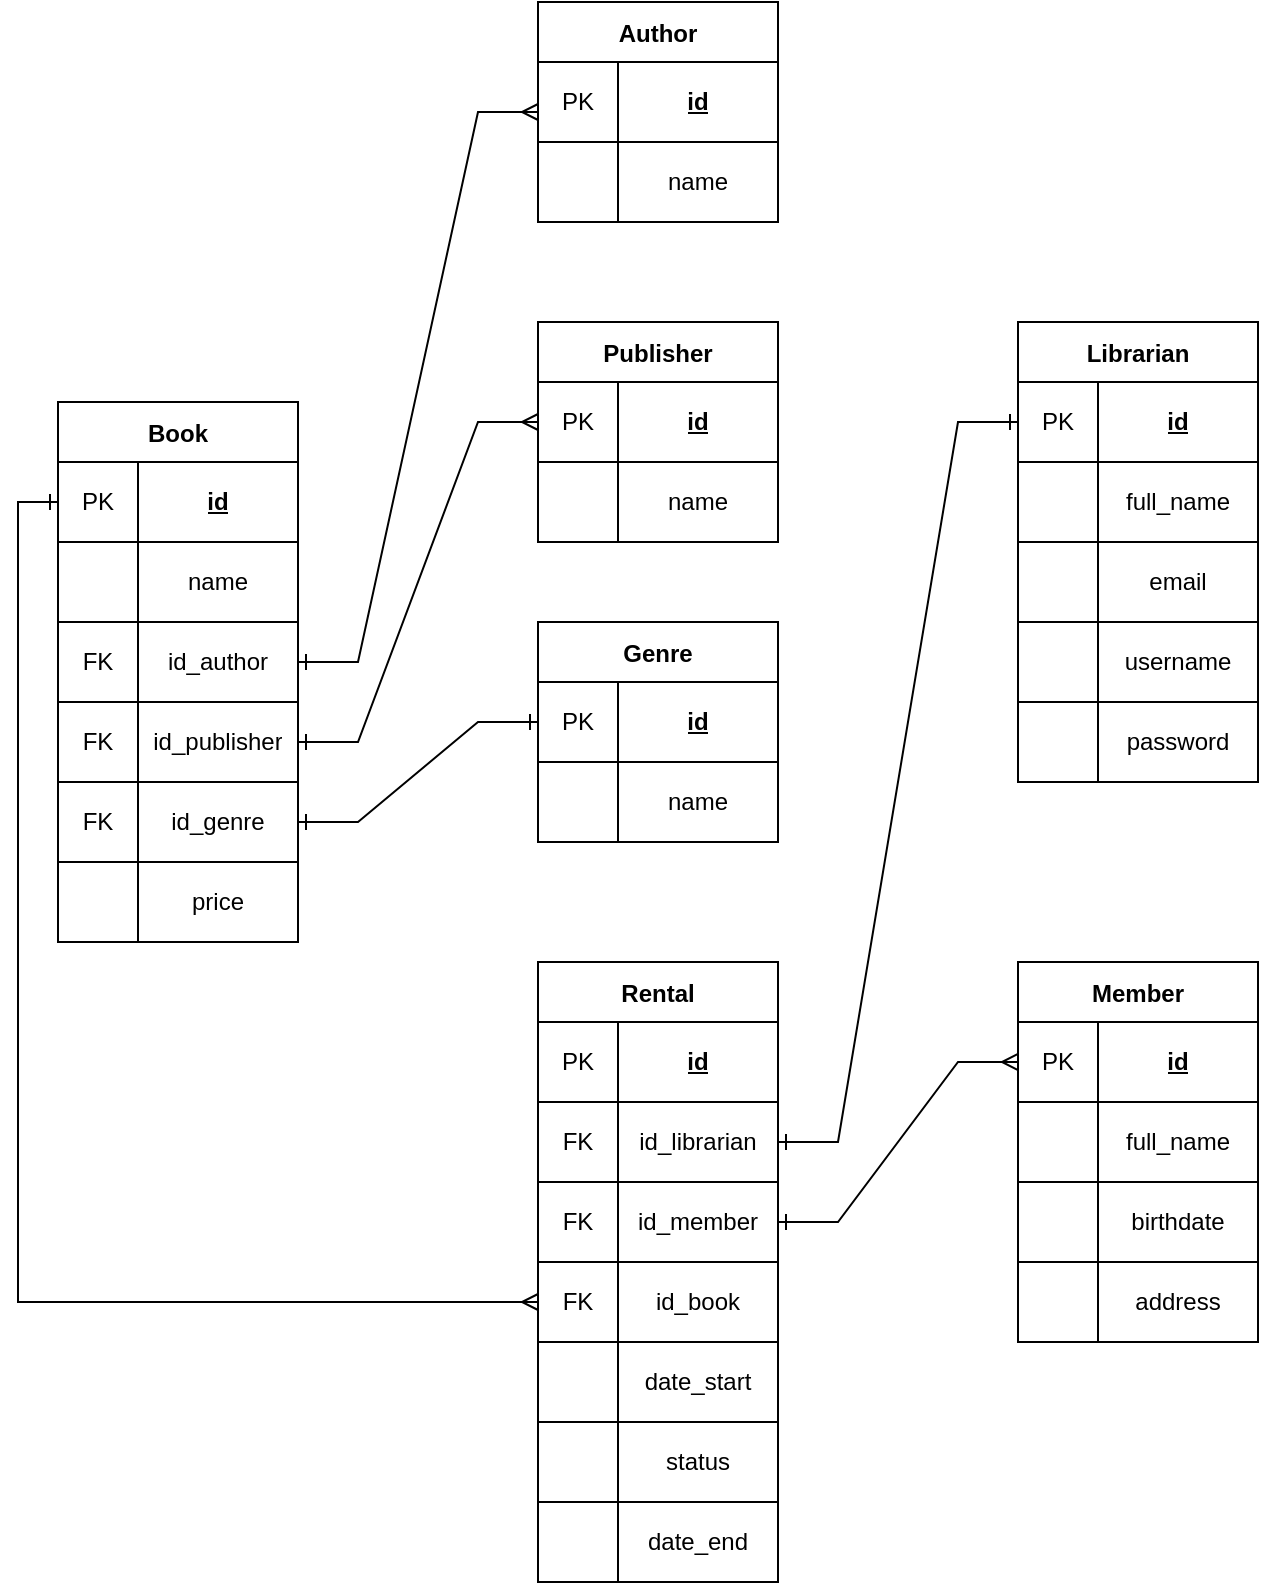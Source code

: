<mxfile version="20.4.1" type="device"><diagram id="Ep3wGumcbn1RqMEtexqG" name="Page-1"><mxGraphModel dx="1106" dy="617" grid="1" gridSize="10" guides="1" tooltips="1" connect="1" arrows="1" fold="1" page="1" pageScale="1" pageWidth="850" pageHeight="1100" math="0" shadow="0"><root><mxCell id="0"/><mxCell id="1" parent="0"/><mxCell id="uLtLJT_Nbflj9jhbAeIw-1" value="Book" style="shape=table;startSize=30;container=1;collapsible=0;childLayout=tableLayout;fontStyle=1;align=center;" vertex="1" parent="1"><mxGeometry x="80" y="480" width="120" height="270" as="geometry"/></mxCell><mxCell id="uLtLJT_Nbflj9jhbAeIw-2" value="" style="shape=tableRow;horizontal=0;startSize=0;swimlaneHead=0;swimlaneBody=0;top=0;left=0;bottom=0;right=0;collapsible=0;dropTarget=0;fillColor=none;points=[[0,0.5],[1,0.5]];portConstraint=eastwest;" vertex="1" parent="uLtLJT_Nbflj9jhbAeIw-1"><mxGeometry y="30" width="120" height="40" as="geometry"/></mxCell><mxCell id="uLtLJT_Nbflj9jhbAeIw-3" value="PK" style="shape=partialRectangle;html=1;whiteSpace=wrap;connectable=0;fillColor=none;top=0;left=0;bottom=0;right=0;overflow=hidden;" vertex="1" parent="uLtLJT_Nbflj9jhbAeIw-2"><mxGeometry width="40" height="40" as="geometry"><mxRectangle width="40" height="40" as="alternateBounds"/></mxGeometry></mxCell><mxCell id="uLtLJT_Nbflj9jhbAeIw-4" value="&lt;u&gt;id&lt;/u&gt;" style="shape=partialRectangle;html=1;whiteSpace=wrap;connectable=0;fillColor=none;top=0;left=0;bottom=0;right=0;overflow=hidden;fontStyle=1" vertex="1" parent="uLtLJT_Nbflj9jhbAeIw-2"><mxGeometry x="40" width="80" height="40" as="geometry"><mxRectangle width="80" height="40" as="alternateBounds"/></mxGeometry></mxCell><mxCell id="uLtLJT_Nbflj9jhbAeIw-137" value="" style="shape=tableRow;horizontal=0;startSize=0;swimlaneHead=0;swimlaneBody=0;top=0;left=0;bottom=0;right=0;collapsible=0;dropTarget=0;fillColor=none;points=[[0,0.5],[1,0.5]];portConstraint=eastwest;" vertex="1" parent="uLtLJT_Nbflj9jhbAeIw-1"><mxGeometry y="70" width="120" height="40" as="geometry"/></mxCell><mxCell id="uLtLJT_Nbflj9jhbAeIw-138" value="" style="shape=partialRectangle;html=1;whiteSpace=wrap;connectable=0;fillColor=none;top=0;left=0;bottom=0;right=0;overflow=hidden;" vertex="1" parent="uLtLJT_Nbflj9jhbAeIw-137"><mxGeometry width="40" height="40" as="geometry"><mxRectangle width="40" height="40" as="alternateBounds"/></mxGeometry></mxCell><mxCell id="uLtLJT_Nbflj9jhbAeIw-139" value="name" style="shape=partialRectangle;html=1;whiteSpace=wrap;connectable=0;fillColor=none;top=0;left=0;bottom=0;right=0;overflow=hidden;" vertex="1" parent="uLtLJT_Nbflj9jhbAeIw-137"><mxGeometry x="40" width="80" height="40" as="geometry"><mxRectangle width="80" height="40" as="alternateBounds"/></mxGeometry></mxCell><mxCell id="uLtLJT_Nbflj9jhbAeIw-10" value="" style="shape=tableRow;horizontal=0;startSize=0;swimlaneHead=0;swimlaneBody=0;top=0;left=0;bottom=0;right=0;collapsible=0;dropTarget=0;fillColor=none;points=[[0,0.5],[1,0.5]];portConstraint=eastwest;" vertex="1" parent="uLtLJT_Nbflj9jhbAeIw-1"><mxGeometry y="110" width="120" height="40" as="geometry"/></mxCell><mxCell id="uLtLJT_Nbflj9jhbAeIw-11" value="FK" style="shape=partialRectangle;html=1;whiteSpace=wrap;connectable=0;fillColor=none;top=0;left=0;bottom=0;right=0;overflow=hidden;" vertex="1" parent="uLtLJT_Nbflj9jhbAeIw-10"><mxGeometry width="40" height="40" as="geometry"><mxRectangle width="40" height="40" as="alternateBounds"/></mxGeometry></mxCell><mxCell id="uLtLJT_Nbflj9jhbAeIw-12" value="id_author" style="shape=partialRectangle;html=1;whiteSpace=wrap;connectable=0;fillColor=none;top=0;left=0;bottom=0;right=0;overflow=hidden;" vertex="1" parent="uLtLJT_Nbflj9jhbAeIw-10"><mxGeometry x="40" width="80" height="40" as="geometry"><mxRectangle width="80" height="40" as="alternateBounds"/></mxGeometry></mxCell><mxCell id="uLtLJT_Nbflj9jhbAeIw-14" style="shape=tableRow;horizontal=0;startSize=0;swimlaneHead=0;swimlaneBody=0;top=0;left=0;bottom=0;right=0;collapsible=0;dropTarget=0;fillColor=none;points=[[0,0.5],[1,0.5]];portConstraint=eastwest;" vertex="1" parent="uLtLJT_Nbflj9jhbAeIw-1"><mxGeometry y="150" width="120" height="40" as="geometry"/></mxCell><mxCell id="uLtLJT_Nbflj9jhbAeIw-15" value="FK" style="shape=partialRectangle;html=1;whiteSpace=wrap;connectable=0;fillColor=none;top=0;left=0;bottom=0;right=0;overflow=hidden;" vertex="1" parent="uLtLJT_Nbflj9jhbAeIw-14"><mxGeometry width="40" height="40" as="geometry"><mxRectangle width="40" height="40" as="alternateBounds"/></mxGeometry></mxCell><mxCell id="uLtLJT_Nbflj9jhbAeIw-16" value="id_publisher" style="shape=partialRectangle;html=1;whiteSpace=wrap;connectable=0;fillColor=none;top=0;left=0;bottom=0;right=0;overflow=hidden;" vertex="1" parent="uLtLJT_Nbflj9jhbAeIw-14"><mxGeometry x="40" width="80" height="40" as="geometry"><mxRectangle width="80" height="40" as="alternateBounds"/></mxGeometry></mxCell><mxCell id="uLtLJT_Nbflj9jhbAeIw-17" style="shape=tableRow;horizontal=0;startSize=0;swimlaneHead=0;swimlaneBody=0;top=0;left=0;bottom=0;right=0;collapsible=0;dropTarget=0;fillColor=none;points=[[0,0.5],[1,0.5]];portConstraint=eastwest;" vertex="1" parent="uLtLJT_Nbflj9jhbAeIw-1"><mxGeometry y="190" width="120" height="40" as="geometry"/></mxCell><mxCell id="uLtLJT_Nbflj9jhbAeIw-18" value="FK" style="shape=partialRectangle;html=1;whiteSpace=wrap;connectable=0;fillColor=none;top=0;left=0;bottom=0;right=0;overflow=hidden;" vertex="1" parent="uLtLJT_Nbflj9jhbAeIw-17"><mxGeometry width="40" height="40" as="geometry"><mxRectangle width="40" height="40" as="alternateBounds"/></mxGeometry></mxCell><mxCell id="uLtLJT_Nbflj9jhbAeIw-19" value="id_genre" style="shape=partialRectangle;html=1;whiteSpace=wrap;connectable=0;fillColor=none;top=0;left=0;bottom=0;right=0;overflow=hidden;" vertex="1" parent="uLtLJT_Nbflj9jhbAeIw-17"><mxGeometry x="40" width="80" height="40" as="geometry"><mxRectangle width="80" height="40" as="alternateBounds"/></mxGeometry></mxCell><mxCell id="uLtLJT_Nbflj9jhbAeIw-20" style="shape=tableRow;horizontal=0;startSize=0;swimlaneHead=0;swimlaneBody=0;top=0;left=0;bottom=0;right=0;collapsible=0;dropTarget=0;fillColor=none;points=[[0,0.5],[1,0.5]];portConstraint=eastwest;" vertex="1" parent="uLtLJT_Nbflj9jhbAeIw-1"><mxGeometry y="230" width="120" height="40" as="geometry"/></mxCell><mxCell id="uLtLJT_Nbflj9jhbAeIw-21" style="shape=partialRectangle;html=1;whiteSpace=wrap;connectable=0;fillColor=none;top=0;left=0;bottom=0;right=0;overflow=hidden;" vertex="1" parent="uLtLJT_Nbflj9jhbAeIw-20"><mxGeometry width="40" height="40" as="geometry"><mxRectangle width="40" height="40" as="alternateBounds"/></mxGeometry></mxCell><mxCell id="uLtLJT_Nbflj9jhbAeIw-22" value="price" style="shape=partialRectangle;html=1;whiteSpace=wrap;connectable=0;fillColor=none;top=0;left=0;bottom=0;right=0;overflow=hidden;" vertex="1" parent="uLtLJT_Nbflj9jhbAeIw-20"><mxGeometry x="40" width="80" height="40" as="geometry"><mxRectangle width="80" height="40" as="alternateBounds"/></mxGeometry></mxCell><mxCell id="uLtLJT_Nbflj9jhbAeIw-91" style="edgeStyle=entityRelationEdgeStyle;rounded=0;orthogonalLoop=1;jettySize=auto;html=1;exitX=0;exitY=0.5;exitDx=0;exitDy=0;entryX=1;entryY=0.5;entryDx=0;entryDy=0;endArrow=ERone;endFill=0;startArrow=ERmany;startFill=0;" edge="1" parent="1" source="uLtLJT_Nbflj9jhbAeIw-36" target="uLtLJT_Nbflj9jhbAeIw-10"><mxGeometry relative="1" as="geometry"/></mxCell><mxCell id="uLtLJT_Nbflj9jhbAeIw-36" value="Author" style="shape=table;startSize=30;container=1;collapsible=0;childLayout=tableLayout;fontStyle=1;align=center;" vertex="1" parent="1"><mxGeometry x="320" y="280" width="120" height="110" as="geometry"/></mxCell><mxCell id="uLtLJT_Nbflj9jhbAeIw-37" value="" style="shape=tableRow;horizontal=0;startSize=0;swimlaneHead=0;swimlaneBody=0;top=0;left=0;bottom=0;right=0;collapsible=0;dropTarget=0;fillColor=none;points=[[0,0.5],[1,0.5]];portConstraint=eastwest;" vertex="1" parent="uLtLJT_Nbflj9jhbAeIw-36"><mxGeometry y="30" width="120" height="40" as="geometry"/></mxCell><mxCell id="uLtLJT_Nbflj9jhbAeIw-38" value="PK" style="shape=partialRectangle;html=1;whiteSpace=wrap;connectable=0;fillColor=none;top=0;left=0;bottom=0;right=0;overflow=hidden;" vertex="1" parent="uLtLJT_Nbflj9jhbAeIw-37"><mxGeometry width="40" height="40" as="geometry"><mxRectangle width="40" height="40" as="alternateBounds"/></mxGeometry></mxCell><mxCell id="uLtLJT_Nbflj9jhbAeIw-39" value="&lt;u&gt;id&lt;/u&gt;" style="shape=partialRectangle;html=1;whiteSpace=wrap;connectable=0;fillColor=none;top=0;left=0;bottom=0;right=0;overflow=hidden;fontStyle=1" vertex="1" parent="uLtLJT_Nbflj9jhbAeIw-37"><mxGeometry x="40" width="80" height="40" as="geometry"><mxRectangle width="80" height="40" as="alternateBounds"/></mxGeometry></mxCell><mxCell id="uLtLJT_Nbflj9jhbAeIw-40" value="" style="shape=tableRow;horizontal=0;startSize=0;swimlaneHead=0;swimlaneBody=0;top=0;left=0;bottom=0;right=0;collapsible=0;dropTarget=0;fillColor=none;points=[[0,0.5],[1,0.5]];portConstraint=eastwest;" vertex="1" parent="uLtLJT_Nbflj9jhbAeIw-36"><mxGeometry y="70" width="120" height="40" as="geometry"/></mxCell><mxCell id="uLtLJT_Nbflj9jhbAeIw-41" value="" style="shape=partialRectangle;html=1;whiteSpace=wrap;connectable=0;fillColor=none;top=0;left=0;bottom=0;right=0;overflow=hidden;" vertex="1" parent="uLtLJT_Nbflj9jhbAeIw-40"><mxGeometry width="40" height="40" as="geometry"><mxRectangle width="40" height="40" as="alternateBounds"/></mxGeometry></mxCell><mxCell id="uLtLJT_Nbflj9jhbAeIw-42" value="name" style="shape=partialRectangle;html=1;whiteSpace=wrap;connectable=0;fillColor=none;top=0;left=0;bottom=0;right=0;overflow=hidden;" vertex="1" parent="uLtLJT_Nbflj9jhbAeIw-40"><mxGeometry x="40" width="80" height="40" as="geometry"><mxRectangle width="80" height="40" as="alternateBounds"/></mxGeometry></mxCell><mxCell id="uLtLJT_Nbflj9jhbAeIw-55" value="Publisher" style="shape=table;startSize=30;container=1;collapsible=0;childLayout=tableLayout;fontStyle=1;align=center;" vertex="1" parent="1"><mxGeometry x="320" y="440" width="120" height="110" as="geometry"/></mxCell><mxCell id="uLtLJT_Nbflj9jhbAeIw-56" value="" style="shape=tableRow;horizontal=0;startSize=0;swimlaneHead=0;swimlaneBody=0;top=0;left=0;bottom=0;right=0;collapsible=0;dropTarget=0;fillColor=none;points=[[0,0.5],[1,0.5]];portConstraint=eastwest;" vertex="1" parent="uLtLJT_Nbflj9jhbAeIw-55"><mxGeometry y="30" width="120" height="40" as="geometry"/></mxCell><mxCell id="uLtLJT_Nbflj9jhbAeIw-57" value="PK" style="shape=partialRectangle;html=1;whiteSpace=wrap;connectable=0;fillColor=none;top=0;left=0;bottom=0;right=0;overflow=hidden;" vertex="1" parent="uLtLJT_Nbflj9jhbAeIw-56"><mxGeometry width="40" height="40" as="geometry"><mxRectangle width="40" height="40" as="alternateBounds"/></mxGeometry></mxCell><mxCell id="uLtLJT_Nbflj9jhbAeIw-58" value="&lt;u&gt;id&lt;/u&gt;" style="shape=partialRectangle;html=1;whiteSpace=wrap;connectable=0;fillColor=none;top=0;left=0;bottom=0;right=0;overflow=hidden;fontStyle=1" vertex="1" parent="uLtLJT_Nbflj9jhbAeIw-56"><mxGeometry x="40" width="80" height="40" as="geometry"><mxRectangle width="80" height="40" as="alternateBounds"/></mxGeometry></mxCell><mxCell id="uLtLJT_Nbflj9jhbAeIw-59" value="" style="shape=tableRow;horizontal=0;startSize=0;swimlaneHead=0;swimlaneBody=0;top=0;left=0;bottom=0;right=0;collapsible=0;dropTarget=0;fillColor=none;points=[[0,0.5],[1,0.5]];portConstraint=eastwest;" vertex="1" parent="uLtLJT_Nbflj9jhbAeIw-55"><mxGeometry y="70" width="120" height="40" as="geometry"/></mxCell><mxCell id="uLtLJT_Nbflj9jhbAeIw-60" value="" style="shape=partialRectangle;html=1;whiteSpace=wrap;connectable=0;fillColor=none;top=0;left=0;bottom=0;right=0;overflow=hidden;" vertex="1" parent="uLtLJT_Nbflj9jhbAeIw-59"><mxGeometry width="40" height="40" as="geometry"><mxRectangle width="40" height="40" as="alternateBounds"/></mxGeometry></mxCell><mxCell id="uLtLJT_Nbflj9jhbAeIw-61" value="name" style="shape=partialRectangle;html=1;whiteSpace=wrap;connectable=0;fillColor=none;top=0;left=0;bottom=0;right=0;overflow=hidden;" vertex="1" parent="uLtLJT_Nbflj9jhbAeIw-59"><mxGeometry x="40" width="80" height="40" as="geometry"><mxRectangle width="80" height="40" as="alternateBounds"/></mxGeometry></mxCell><mxCell id="uLtLJT_Nbflj9jhbAeIw-62" value="Genre" style="shape=table;startSize=30;container=1;collapsible=0;childLayout=tableLayout;fontStyle=1;align=center;" vertex="1" parent="1"><mxGeometry x="320" y="590" width="120" height="110" as="geometry"/></mxCell><mxCell id="uLtLJT_Nbflj9jhbAeIw-63" value="" style="shape=tableRow;horizontal=0;startSize=0;swimlaneHead=0;swimlaneBody=0;top=0;left=0;bottom=0;right=0;collapsible=0;dropTarget=0;fillColor=none;points=[[0,0.5],[1,0.5]];portConstraint=eastwest;" vertex="1" parent="uLtLJT_Nbflj9jhbAeIw-62"><mxGeometry y="30" width="120" height="40" as="geometry"/></mxCell><mxCell id="uLtLJT_Nbflj9jhbAeIw-64" value="PK" style="shape=partialRectangle;html=1;whiteSpace=wrap;connectable=0;fillColor=none;top=0;left=0;bottom=0;right=0;overflow=hidden;" vertex="1" parent="uLtLJT_Nbflj9jhbAeIw-63"><mxGeometry width="40" height="40" as="geometry"><mxRectangle width="40" height="40" as="alternateBounds"/></mxGeometry></mxCell><mxCell id="uLtLJT_Nbflj9jhbAeIw-65" value="&lt;u&gt;id&lt;/u&gt;" style="shape=partialRectangle;html=1;whiteSpace=wrap;connectable=0;fillColor=none;top=0;left=0;bottom=0;right=0;overflow=hidden;fontStyle=1" vertex="1" parent="uLtLJT_Nbflj9jhbAeIw-63"><mxGeometry x="40" width="80" height="40" as="geometry"><mxRectangle width="80" height="40" as="alternateBounds"/></mxGeometry></mxCell><mxCell id="uLtLJT_Nbflj9jhbAeIw-66" value="" style="shape=tableRow;horizontal=0;startSize=0;swimlaneHead=0;swimlaneBody=0;top=0;left=0;bottom=0;right=0;collapsible=0;dropTarget=0;fillColor=none;points=[[0,0.5],[1,0.5]];portConstraint=eastwest;" vertex="1" parent="uLtLJT_Nbflj9jhbAeIw-62"><mxGeometry y="70" width="120" height="40" as="geometry"/></mxCell><mxCell id="uLtLJT_Nbflj9jhbAeIw-67" value="" style="shape=partialRectangle;html=1;whiteSpace=wrap;connectable=0;fillColor=none;top=0;left=0;bottom=0;right=0;overflow=hidden;" vertex="1" parent="uLtLJT_Nbflj9jhbAeIw-66"><mxGeometry width="40" height="40" as="geometry"><mxRectangle width="40" height="40" as="alternateBounds"/></mxGeometry></mxCell><mxCell id="uLtLJT_Nbflj9jhbAeIw-68" value="name" style="shape=partialRectangle;html=1;whiteSpace=wrap;connectable=0;fillColor=none;top=0;left=0;bottom=0;right=0;overflow=hidden;" vertex="1" parent="uLtLJT_Nbflj9jhbAeIw-66"><mxGeometry x="40" width="80" height="40" as="geometry"><mxRectangle width="80" height="40" as="alternateBounds"/></mxGeometry></mxCell><mxCell id="uLtLJT_Nbflj9jhbAeIw-69" value="Rental" style="shape=table;startSize=30;container=1;collapsible=0;childLayout=tableLayout;fontStyle=1;align=center;" vertex="1" parent="1"><mxGeometry x="320" y="760" width="120" height="310" as="geometry"/></mxCell><mxCell id="uLtLJT_Nbflj9jhbAeIw-70" value="" style="shape=tableRow;horizontal=0;startSize=0;swimlaneHead=0;swimlaneBody=0;top=0;left=0;bottom=0;right=0;collapsible=0;dropTarget=0;fillColor=none;points=[[0,0.5],[1,0.5]];portConstraint=eastwest;" vertex="1" parent="uLtLJT_Nbflj9jhbAeIw-69"><mxGeometry y="30" width="120" height="40" as="geometry"/></mxCell><mxCell id="uLtLJT_Nbflj9jhbAeIw-71" value="PK" style="shape=partialRectangle;html=1;whiteSpace=wrap;connectable=0;fillColor=none;top=0;left=0;bottom=0;right=0;overflow=hidden;" vertex="1" parent="uLtLJT_Nbflj9jhbAeIw-70"><mxGeometry width="40" height="40" as="geometry"><mxRectangle width="40" height="40" as="alternateBounds"/></mxGeometry></mxCell><mxCell id="uLtLJT_Nbflj9jhbAeIw-72" value="&lt;u&gt;id&lt;/u&gt;" style="shape=partialRectangle;html=1;whiteSpace=wrap;connectable=0;fillColor=none;top=0;left=0;bottom=0;right=0;overflow=hidden;fontStyle=1" vertex="1" parent="uLtLJT_Nbflj9jhbAeIw-70"><mxGeometry x="40" width="80" height="40" as="geometry"><mxRectangle width="80" height="40" as="alternateBounds"/></mxGeometry></mxCell><mxCell id="uLtLJT_Nbflj9jhbAeIw-73" value="" style="shape=tableRow;horizontal=0;startSize=0;swimlaneHead=0;swimlaneBody=0;top=0;left=0;bottom=0;right=0;collapsible=0;dropTarget=0;fillColor=none;points=[[0,0.5],[1,0.5]];portConstraint=eastwest;" vertex="1" parent="uLtLJT_Nbflj9jhbAeIw-69"><mxGeometry y="70" width="120" height="40" as="geometry"/></mxCell><mxCell id="uLtLJT_Nbflj9jhbAeIw-74" value="FK" style="shape=partialRectangle;html=1;whiteSpace=wrap;connectable=0;fillColor=none;top=0;left=0;bottom=0;right=0;overflow=hidden;" vertex="1" parent="uLtLJT_Nbflj9jhbAeIw-73"><mxGeometry width="40" height="40" as="geometry"><mxRectangle width="40" height="40" as="alternateBounds"/></mxGeometry></mxCell><mxCell id="uLtLJT_Nbflj9jhbAeIw-75" value="id_librarian" style="shape=partialRectangle;html=1;whiteSpace=wrap;connectable=0;fillColor=none;top=0;left=0;bottom=0;right=0;overflow=hidden;" vertex="1" parent="uLtLJT_Nbflj9jhbAeIw-73"><mxGeometry x="40" width="80" height="40" as="geometry"><mxRectangle width="80" height="40" as="alternateBounds"/></mxGeometry></mxCell><mxCell id="uLtLJT_Nbflj9jhbAeIw-76" value="" style="shape=tableRow;horizontal=0;startSize=0;swimlaneHead=0;swimlaneBody=0;top=0;left=0;bottom=0;right=0;collapsible=0;dropTarget=0;fillColor=none;points=[[0,0.5],[1,0.5]];portConstraint=eastwest;" vertex="1" parent="uLtLJT_Nbflj9jhbAeIw-69"><mxGeometry y="110" width="120" height="40" as="geometry"/></mxCell><mxCell id="uLtLJT_Nbflj9jhbAeIw-77" value="FK" style="shape=partialRectangle;html=1;whiteSpace=wrap;connectable=0;fillColor=none;top=0;left=0;bottom=0;right=0;overflow=hidden;" vertex="1" parent="uLtLJT_Nbflj9jhbAeIw-76"><mxGeometry width="40" height="40" as="geometry"><mxRectangle width="40" height="40" as="alternateBounds"/></mxGeometry></mxCell><mxCell id="uLtLJT_Nbflj9jhbAeIw-78" value="id_member" style="shape=partialRectangle;html=1;whiteSpace=wrap;connectable=0;fillColor=none;top=0;left=0;bottom=0;right=0;overflow=hidden;" vertex="1" parent="uLtLJT_Nbflj9jhbAeIw-76"><mxGeometry x="40" width="80" height="40" as="geometry"><mxRectangle width="80" height="40" as="alternateBounds"/></mxGeometry></mxCell><mxCell id="uLtLJT_Nbflj9jhbAeIw-79" style="shape=tableRow;horizontal=0;startSize=0;swimlaneHead=0;swimlaneBody=0;top=0;left=0;bottom=0;right=0;collapsible=0;dropTarget=0;fillColor=none;points=[[0,0.5],[1,0.5]];portConstraint=eastwest;" vertex="1" parent="uLtLJT_Nbflj9jhbAeIw-69"><mxGeometry y="150" width="120" height="40" as="geometry"/></mxCell><mxCell id="uLtLJT_Nbflj9jhbAeIw-80" value="FK" style="shape=partialRectangle;html=1;whiteSpace=wrap;connectable=0;fillColor=none;top=0;left=0;bottom=0;right=0;overflow=hidden;" vertex="1" parent="uLtLJT_Nbflj9jhbAeIw-79"><mxGeometry width="40" height="40" as="geometry"><mxRectangle width="40" height="40" as="alternateBounds"/></mxGeometry></mxCell><mxCell id="uLtLJT_Nbflj9jhbAeIw-81" value="id_book" style="shape=partialRectangle;html=1;whiteSpace=wrap;connectable=0;fillColor=none;top=0;left=0;bottom=0;right=0;overflow=hidden;" vertex="1" parent="uLtLJT_Nbflj9jhbAeIw-79"><mxGeometry x="40" width="80" height="40" as="geometry"><mxRectangle width="80" height="40" as="alternateBounds"/></mxGeometry></mxCell><mxCell id="uLtLJT_Nbflj9jhbAeIw-82" style="shape=tableRow;horizontal=0;startSize=0;swimlaneHead=0;swimlaneBody=0;top=0;left=0;bottom=0;right=0;collapsible=0;dropTarget=0;fillColor=none;points=[[0,0.5],[1,0.5]];portConstraint=eastwest;" vertex="1" parent="uLtLJT_Nbflj9jhbAeIw-69"><mxGeometry y="190" width="120" height="40" as="geometry"/></mxCell><mxCell id="uLtLJT_Nbflj9jhbAeIw-83" value="" style="shape=partialRectangle;html=1;whiteSpace=wrap;connectable=0;fillColor=none;top=0;left=0;bottom=0;right=0;overflow=hidden;" vertex="1" parent="uLtLJT_Nbflj9jhbAeIw-82"><mxGeometry width="40" height="40" as="geometry"><mxRectangle width="40" height="40" as="alternateBounds"/></mxGeometry></mxCell><mxCell id="uLtLJT_Nbflj9jhbAeIw-84" value="date_start" style="shape=partialRectangle;html=1;whiteSpace=wrap;connectable=0;fillColor=none;top=0;left=0;bottom=0;right=0;overflow=hidden;" vertex="1" parent="uLtLJT_Nbflj9jhbAeIw-82"><mxGeometry x="40" width="80" height="40" as="geometry"><mxRectangle width="80" height="40" as="alternateBounds"/></mxGeometry></mxCell><mxCell id="uLtLJT_Nbflj9jhbAeIw-85" style="shape=tableRow;horizontal=0;startSize=0;swimlaneHead=0;swimlaneBody=0;top=0;left=0;bottom=0;right=0;collapsible=0;dropTarget=0;fillColor=none;points=[[0,0.5],[1,0.5]];portConstraint=eastwest;" vertex="1" parent="uLtLJT_Nbflj9jhbAeIw-69"><mxGeometry y="230" width="120" height="40" as="geometry"/></mxCell><mxCell id="uLtLJT_Nbflj9jhbAeIw-86" style="shape=partialRectangle;html=1;whiteSpace=wrap;connectable=0;fillColor=none;top=0;left=0;bottom=0;right=0;overflow=hidden;" vertex="1" parent="uLtLJT_Nbflj9jhbAeIw-85"><mxGeometry width="40" height="40" as="geometry"><mxRectangle width="40" height="40" as="alternateBounds"/></mxGeometry></mxCell><mxCell id="uLtLJT_Nbflj9jhbAeIw-87" value="status" style="shape=partialRectangle;html=1;whiteSpace=wrap;connectable=0;fillColor=none;top=0;left=0;bottom=0;right=0;overflow=hidden;" vertex="1" parent="uLtLJT_Nbflj9jhbAeIw-85"><mxGeometry x="40" width="80" height="40" as="geometry"><mxRectangle width="80" height="40" as="alternateBounds"/></mxGeometry></mxCell><mxCell id="uLtLJT_Nbflj9jhbAeIw-88" style="shape=tableRow;horizontal=0;startSize=0;swimlaneHead=0;swimlaneBody=0;top=0;left=0;bottom=0;right=0;collapsible=0;dropTarget=0;fillColor=none;points=[[0,0.5],[1,0.5]];portConstraint=eastwest;" vertex="1" parent="uLtLJT_Nbflj9jhbAeIw-69"><mxGeometry y="270" width="120" height="40" as="geometry"/></mxCell><mxCell id="uLtLJT_Nbflj9jhbAeIw-89" style="shape=partialRectangle;html=1;whiteSpace=wrap;connectable=0;fillColor=none;top=0;left=0;bottom=0;right=0;overflow=hidden;" vertex="1" parent="uLtLJT_Nbflj9jhbAeIw-88"><mxGeometry width="40" height="40" as="geometry"><mxRectangle width="40" height="40" as="alternateBounds"/></mxGeometry></mxCell><mxCell id="uLtLJT_Nbflj9jhbAeIw-90" value="date_end" style="shape=partialRectangle;html=1;whiteSpace=wrap;connectable=0;fillColor=none;top=0;left=0;bottom=0;right=0;overflow=hidden;" vertex="1" parent="uLtLJT_Nbflj9jhbAeIw-88"><mxGeometry x="40" width="80" height="40" as="geometry"><mxRectangle width="80" height="40" as="alternateBounds"/></mxGeometry></mxCell><mxCell id="uLtLJT_Nbflj9jhbAeIw-92" style="edgeStyle=entityRelationEdgeStyle;rounded=0;orthogonalLoop=1;jettySize=auto;html=1;exitX=1;exitY=0.5;exitDx=0;exitDy=0;entryX=0;entryY=0.5;entryDx=0;entryDy=0;startArrow=ERone;startFill=0;endArrow=ERmany;endFill=0;" edge="1" parent="1" source="uLtLJT_Nbflj9jhbAeIw-14" target="uLtLJT_Nbflj9jhbAeIw-56"><mxGeometry relative="1" as="geometry"/></mxCell><mxCell id="uLtLJT_Nbflj9jhbAeIw-93" style="edgeStyle=entityRelationEdgeStyle;rounded=0;orthogonalLoop=1;jettySize=auto;html=1;exitX=1;exitY=0.5;exitDx=0;exitDy=0;startArrow=ERone;startFill=0;endArrow=ERone;endFill=0;" edge="1" parent="1" source="uLtLJT_Nbflj9jhbAeIw-17"><mxGeometry relative="1" as="geometry"><mxPoint x="320" y="640" as="targetPoint"/></mxGeometry></mxCell><mxCell id="uLtLJT_Nbflj9jhbAeIw-96" value="Member" style="shape=table;startSize=30;container=1;collapsible=0;childLayout=tableLayout;fontStyle=1;align=center;" vertex="1" parent="1"><mxGeometry x="560" y="760" width="120" height="190" as="geometry"/></mxCell><mxCell id="uLtLJT_Nbflj9jhbAeIw-97" value="" style="shape=tableRow;horizontal=0;startSize=0;swimlaneHead=0;swimlaneBody=0;top=0;left=0;bottom=0;right=0;collapsible=0;dropTarget=0;fillColor=none;points=[[0,0.5],[1,0.5]];portConstraint=eastwest;" vertex="1" parent="uLtLJT_Nbflj9jhbAeIw-96"><mxGeometry y="30" width="120" height="40" as="geometry"/></mxCell><mxCell id="uLtLJT_Nbflj9jhbAeIw-98" value="PK" style="shape=partialRectangle;html=1;whiteSpace=wrap;connectable=0;fillColor=none;top=0;left=0;bottom=0;right=0;overflow=hidden;" vertex="1" parent="uLtLJT_Nbflj9jhbAeIw-97"><mxGeometry width="40" height="40" as="geometry"><mxRectangle width="40" height="40" as="alternateBounds"/></mxGeometry></mxCell><mxCell id="uLtLJT_Nbflj9jhbAeIw-99" value="&lt;u&gt;id&lt;/u&gt;" style="shape=partialRectangle;html=1;whiteSpace=wrap;connectable=0;fillColor=none;top=0;left=0;bottom=0;right=0;overflow=hidden;fontStyle=1" vertex="1" parent="uLtLJT_Nbflj9jhbAeIw-97"><mxGeometry x="40" width="80" height="40" as="geometry"><mxRectangle width="80" height="40" as="alternateBounds"/></mxGeometry></mxCell><mxCell id="uLtLJT_Nbflj9jhbAeIw-100" value="" style="shape=tableRow;horizontal=0;startSize=0;swimlaneHead=0;swimlaneBody=0;top=0;left=0;bottom=0;right=0;collapsible=0;dropTarget=0;fillColor=none;points=[[0,0.5],[1,0.5]];portConstraint=eastwest;" vertex="1" parent="uLtLJT_Nbflj9jhbAeIw-96"><mxGeometry y="70" width="120" height="40" as="geometry"/></mxCell><mxCell id="uLtLJT_Nbflj9jhbAeIw-101" value="" style="shape=partialRectangle;html=1;whiteSpace=wrap;connectable=0;fillColor=none;top=0;left=0;bottom=0;right=0;overflow=hidden;" vertex="1" parent="uLtLJT_Nbflj9jhbAeIw-100"><mxGeometry width="40" height="40" as="geometry"><mxRectangle width="40" height="40" as="alternateBounds"/></mxGeometry></mxCell><mxCell id="uLtLJT_Nbflj9jhbAeIw-102" value="full_name" style="shape=partialRectangle;html=1;whiteSpace=wrap;connectable=0;fillColor=none;top=0;left=0;bottom=0;right=0;overflow=hidden;" vertex="1" parent="uLtLJT_Nbflj9jhbAeIw-100"><mxGeometry x="40" width="80" height="40" as="geometry"><mxRectangle width="80" height="40" as="alternateBounds"/></mxGeometry></mxCell><mxCell id="uLtLJT_Nbflj9jhbAeIw-103" value="" style="shape=tableRow;horizontal=0;startSize=0;swimlaneHead=0;swimlaneBody=0;top=0;left=0;bottom=0;right=0;collapsible=0;dropTarget=0;fillColor=none;points=[[0,0.5],[1,0.5]];portConstraint=eastwest;" vertex="1" parent="uLtLJT_Nbflj9jhbAeIw-96"><mxGeometry y="110" width="120" height="40" as="geometry"/></mxCell><mxCell id="uLtLJT_Nbflj9jhbAeIw-104" value="" style="shape=partialRectangle;html=1;whiteSpace=wrap;connectable=0;fillColor=none;top=0;left=0;bottom=0;right=0;overflow=hidden;" vertex="1" parent="uLtLJT_Nbflj9jhbAeIw-103"><mxGeometry width="40" height="40" as="geometry"><mxRectangle width="40" height="40" as="alternateBounds"/></mxGeometry></mxCell><mxCell id="uLtLJT_Nbflj9jhbAeIw-105" value="birthdate" style="shape=partialRectangle;html=1;whiteSpace=wrap;connectable=0;fillColor=none;top=0;left=0;bottom=0;right=0;overflow=hidden;" vertex="1" parent="uLtLJT_Nbflj9jhbAeIw-103"><mxGeometry x="40" width="80" height="40" as="geometry"><mxRectangle width="80" height="40" as="alternateBounds"/></mxGeometry></mxCell><mxCell id="uLtLJT_Nbflj9jhbAeIw-106" style="shape=tableRow;horizontal=0;startSize=0;swimlaneHead=0;swimlaneBody=0;top=0;left=0;bottom=0;right=0;collapsible=0;dropTarget=0;fillColor=none;points=[[0,0.5],[1,0.5]];portConstraint=eastwest;" vertex="1" parent="uLtLJT_Nbflj9jhbAeIw-96"><mxGeometry y="150" width="120" height="40" as="geometry"/></mxCell><mxCell id="uLtLJT_Nbflj9jhbAeIw-107" value="" style="shape=partialRectangle;html=1;whiteSpace=wrap;connectable=0;fillColor=none;top=0;left=0;bottom=0;right=0;overflow=hidden;" vertex="1" parent="uLtLJT_Nbflj9jhbAeIw-106"><mxGeometry width="40" height="40" as="geometry"><mxRectangle width="40" height="40" as="alternateBounds"/></mxGeometry></mxCell><mxCell id="uLtLJT_Nbflj9jhbAeIw-108" value="address" style="shape=partialRectangle;html=1;whiteSpace=wrap;connectable=0;fillColor=none;top=0;left=0;bottom=0;right=0;overflow=hidden;" vertex="1" parent="uLtLJT_Nbflj9jhbAeIw-106"><mxGeometry x="40" width="80" height="40" as="geometry"><mxRectangle width="80" height="40" as="alternateBounds"/></mxGeometry></mxCell><mxCell id="uLtLJT_Nbflj9jhbAeIw-118" style="edgeStyle=entityRelationEdgeStyle;rounded=0;orthogonalLoop=1;jettySize=auto;html=1;exitX=1;exitY=0.5;exitDx=0;exitDy=0;startArrow=ERone;startFill=0;endArrow=ERmany;endFill=0;" edge="1" parent="1" source="uLtLJT_Nbflj9jhbAeIw-76" target="uLtLJT_Nbflj9jhbAeIw-97"><mxGeometry relative="1" as="geometry"/></mxCell><mxCell id="uLtLJT_Nbflj9jhbAeIw-119" value="Librarian" style="shape=table;startSize=30;container=1;collapsible=0;childLayout=tableLayout;fontStyle=1;align=center;" vertex="1" parent="1"><mxGeometry x="560" y="440" width="120" height="230" as="geometry"/></mxCell><mxCell id="uLtLJT_Nbflj9jhbAeIw-120" value="" style="shape=tableRow;horizontal=0;startSize=0;swimlaneHead=0;swimlaneBody=0;top=0;left=0;bottom=0;right=0;collapsible=0;dropTarget=0;fillColor=none;points=[[0,0.5],[1,0.5]];portConstraint=eastwest;" vertex="1" parent="uLtLJT_Nbflj9jhbAeIw-119"><mxGeometry y="30" width="120" height="40" as="geometry"/></mxCell><mxCell id="uLtLJT_Nbflj9jhbAeIw-121" value="PK" style="shape=partialRectangle;html=1;whiteSpace=wrap;connectable=0;fillColor=none;top=0;left=0;bottom=0;right=0;overflow=hidden;" vertex="1" parent="uLtLJT_Nbflj9jhbAeIw-120"><mxGeometry width="40" height="40" as="geometry"><mxRectangle width="40" height="40" as="alternateBounds"/></mxGeometry></mxCell><mxCell id="uLtLJT_Nbflj9jhbAeIw-122" value="&lt;u&gt;id&lt;/u&gt;" style="shape=partialRectangle;html=1;whiteSpace=wrap;connectable=0;fillColor=none;top=0;left=0;bottom=0;right=0;overflow=hidden;fontStyle=1" vertex="1" parent="uLtLJT_Nbflj9jhbAeIw-120"><mxGeometry x="40" width="80" height="40" as="geometry"><mxRectangle width="80" height="40" as="alternateBounds"/></mxGeometry></mxCell><mxCell id="uLtLJT_Nbflj9jhbAeIw-123" value="" style="shape=tableRow;horizontal=0;startSize=0;swimlaneHead=0;swimlaneBody=0;top=0;left=0;bottom=0;right=0;collapsible=0;dropTarget=0;fillColor=none;points=[[0,0.5],[1,0.5]];portConstraint=eastwest;" vertex="1" parent="uLtLJT_Nbflj9jhbAeIw-119"><mxGeometry y="70" width="120" height="40" as="geometry"/></mxCell><mxCell id="uLtLJT_Nbflj9jhbAeIw-124" value="" style="shape=partialRectangle;html=1;whiteSpace=wrap;connectable=0;fillColor=none;top=0;left=0;bottom=0;right=0;overflow=hidden;" vertex="1" parent="uLtLJT_Nbflj9jhbAeIw-123"><mxGeometry width="40" height="40" as="geometry"><mxRectangle width="40" height="40" as="alternateBounds"/></mxGeometry></mxCell><mxCell id="uLtLJT_Nbflj9jhbAeIw-125" value="full_name" style="shape=partialRectangle;html=1;whiteSpace=wrap;connectable=0;fillColor=none;top=0;left=0;bottom=0;right=0;overflow=hidden;" vertex="1" parent="uLtLJT_Nbflj9jhbAeIw-123"><mxGeometry x="40" width="80" height="40" as="geometry"><mxRectangle width="80" height="40" as="alternateBounds"/></mxGeometry></mxCell><mxCell id="uLtLJT_Nbflj9jhbAeIw-126" value="" style="shape=tableRow;horizontal=0;startSize=0;swimlaneHead=0;swimlaneBody=0;top=0;left=0;bottom=0;right=0;collapsible=0;dropTarget=0;fillColor=none;points=[[0,0.5],[1,0.5]];portConstraint=eastwest;" vertex="1" parent="uLtLJT_Nbflj9jhbAeIw-119"><mxGeometry y="110" width="120" height="40" as="geometry"/></mxCell><mxCell id="uLtLJT_Nbflj9jhbAeIw-127" value="" style="shape=partialRectangle;html=1;whiteSpace=wrap;connectable=0;fillColor=none;top=0;left=0;bottom=0;right=0;overflow=hidden;" vertex="1" parent="uLtLJT_Nbflj9jhbAeIw-126"><mxGeometry width="40" height="40" as="geometry"><mxRectangle width="40" height="40" as="alternateBounds"/></mxGeometry></mxCell><mxCell id="uLtLJT_Nbflj9jhbAeIw-128" value="email" style="shape=partialRectangle;html=1;whiteSpace=wrap;connectable=0;fillColor=none;top=0;left=0;bottom=0;right=0;overflow=hidden;" vertex="1" parent="uLtLJT_Nbflj9jhbAeIw-126"><mxGeometry x="40" width="80" height="40" as="geometry"><mxRectangle width="80" height="40" as="alternateBounds"/></mxGeometry></mxCell><mxCell id="uLtLJT_Nbflj9jhbAeIw-129" style="shape=tableRow;horizontal=0;startSize=0;swimlaneHead=0;swimlaneBody=0;top=0;left=0;bottom=0;right=0;collapsible=0;dropTarget=0;fillColor=none;points=[[0,0.5],[1,0.5]];portConstraint=eastwest;" vertex="1" parent="uLtLJT_Nbflj9jhbAeIw-119"><mxGeometry y="150" width="120" height="40" as="geometry"/></mxCell><mxCell id="uLtLJT_Nbflj9jhbAeIw-130" value="" style="shape=partialRectangle;html=1;whiteSpace=wrap;connectable=0;fillColor=none;top=0;left=0;bottom=0;right=0;overflow=hidden;" vertex="1" parent="uLtLJT_Nbflj9jhbAeIw-129"><mxGeometry width="40" height="40" as="geometry"><mxRectangle width="40" height="40" as="alternateBounds"/></mxGeometry></mxCell><mxCell id="uLtLJT_Nbflj9jhbAeIw-131" value="username" style="shape=partialRectangle;html=1;whiteSpace=wrap;connectable=0;fillColor=none;top=0;left=0;bottom=0;right=0;overflow=hidden;" vertex="1" parent="uLtLJT_Nbflj9jhbAeIw-129"><mxGeometry x="40" width="80" height="40" as="geometry"><mxRectangle width="80" height="40" as="alternateBounds"/></mxGeometry></mxCell><mxCell id="uLtLJT_Nbflj9jhbAeIw-132" style="shape=tableRow;horizontal=0;startSize=0;swimlaneHead=0;swimlaneBody=0;top=0;left=0;bottom=0;right=0;collapsible=0;dropTarget=0;fillColor=none;points=[[0,0.5],[1,0.5]];portConstraint=eastwest;" vertex="1" parent="uLtLJT_Nbflj9jhbAeIw-119"><mxGeometry y="190" width="120" height="40" as="geometry"/></mxCell><mxCell id="uLtLJT_Nbflj9jhbAeIw-133" style="shape=partialRectangle;html=1;whiteSpace=wrap;connectable=0;fillColor=none;top=0;left=0;bottom=0;right=0;overflow=hidden;" vertex="1" parent="uLtLJT_Nbflj9jhbAeIw-132"><mxGeometry width="40" height="40" as="geometry"><mxRectangle width="40" height="40" as="alternateBounds"/></mxGeometry></mxCell><mxCell id="uLtLJT_Nbflj9jhbAeIw-134" value="password" style="shape=partialRectangle;html=1;whiteSpace=wrap;connectable=0;fillColor=none;top=0;left=0;bottom=0;right=0;overflow=hidden;" vertex="1" parent="uLtLJT_Nbflj9jhbAeIw-132"><mxGeometry x="40" width="80" height="40" as="geometry"><mxRectangle width="80" height="40" as="alternateBounds"/></mxGeometry></mxCell><mxCell id="uLtLJT_Nbflj9jhbAeIw-135" style="edgeStyle=entityRelationEdgeStyle;rounded=0;orthogonalLoop=1;jettySize=auto;html=1;exitX=1;exitY=0.5;exitDx=0;exitDy=0;entryX=0;entryY=0.5;entryDx=0;entryDy=0;startArrow=ERone;startFill=0;endArrow=ERone;endFill=0;" edge="1" parent="1" source="uLtLJT_Nbflj9jhbAeIw-73" target="uLtLJT_Nbflj9jhbAeIw-120"><mxGeometry relative="1" as="geometry"/></mxCell><mxCell id="uLtLJT_Nbflj9jhbAeIw-140" style="edgeStyle=orthogonalEdgeStyle;rounded=0;orthogonalLoop=1;jettySize=auto;html=1;exitX=0;exitY=0.5;exitDx=0;exitDy=0;startArrow=ERone;startFill=0;endArrow=ERmany;endFill=0;entryX=0;entryY=0.5;entryDx=0;entryDy=0;" edge="1" parent="1" source="uLtLJT_Nbflj9jhbAeIw-2" target="uLtLJT_Nbflj9jhbAeIw-79"><mxGeometry relative="1" as="geometry"><mxPoint x="90" y="840" as="targetPoint"/><Array as="points"><mxPoint x="60" y="530"/><mxPoint x="60" y="930"/></Array></mxGeometry></mxCell></root></mxGraphModel></diagram></mxfile>
